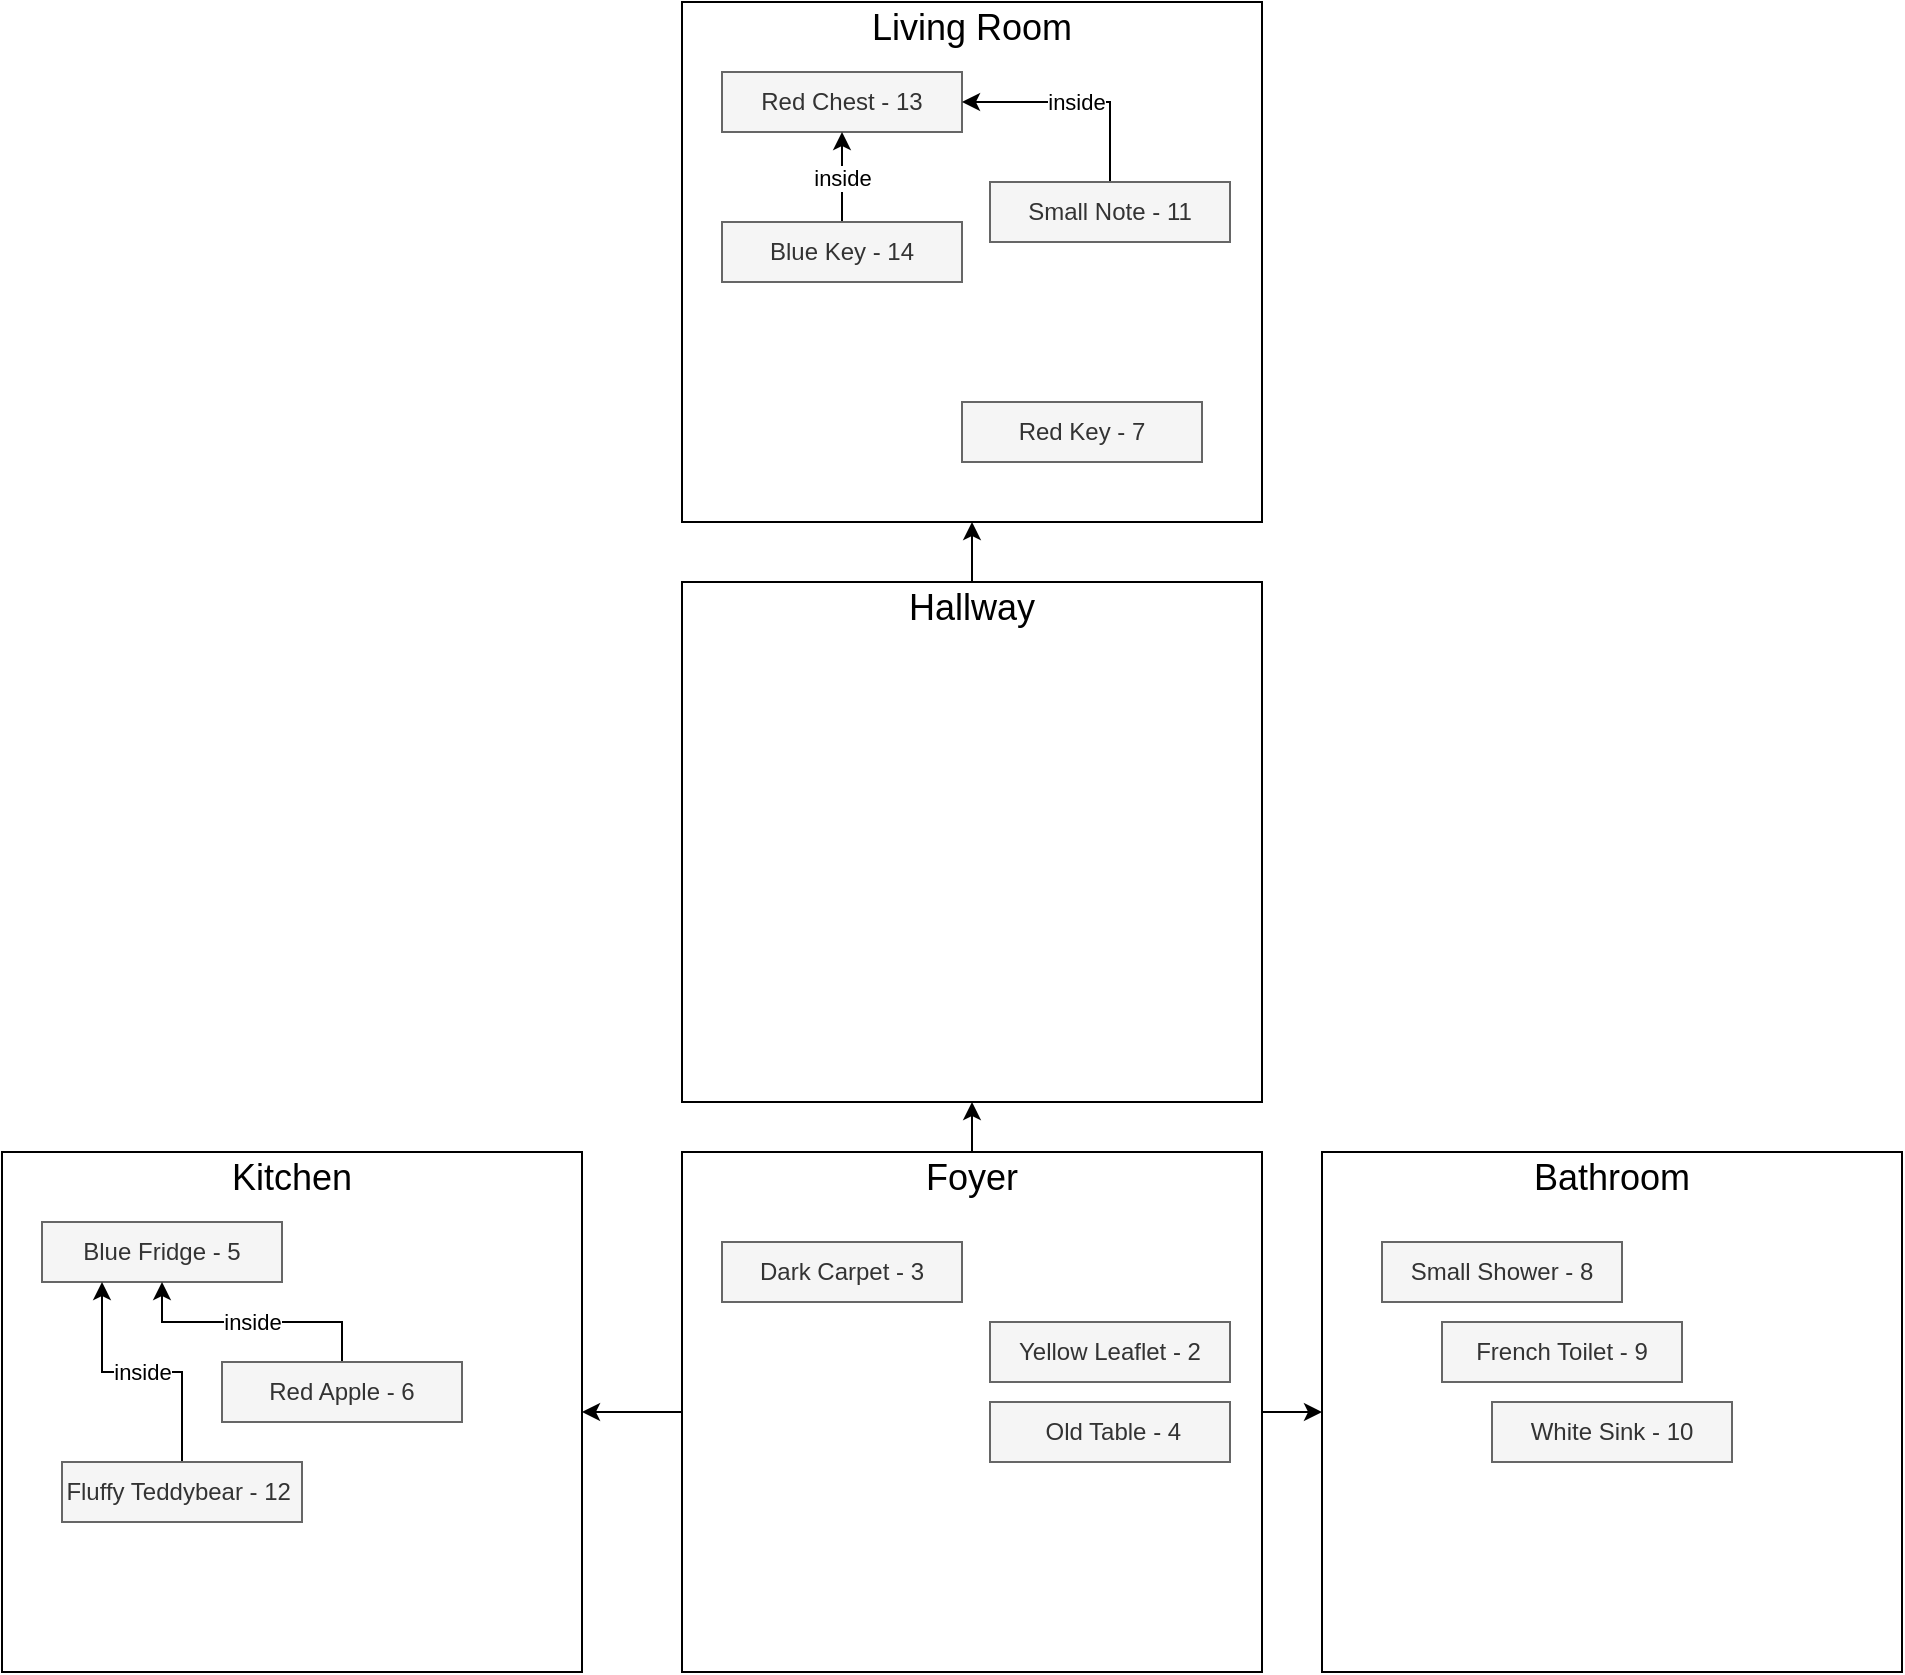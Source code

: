 <mxfile version="14.5.8" type="device"><diagram id="d_btbPUUZB23XFQRqwUS" name="Page-1"><mxGraphModel dx="2249" dy="1931" grid="1" gridSize="10" guides="1" tooltips="1" connect="1" arrows="1" fold="1" page="1" pageScale="1" pageWidth="827" pageHeight="1169" math="0" shadow="0"><root><mxCell id="0"/><mxCell id="1" parent="0"/><mxCell id="DiVjzWamhIBYLBtZLe9Y-27" style="edgeStyle=orthogonalEdgeStyle;rounded=0;orthogonalLoop=1;jettySize=auto;html=1;fontSize=18;" parent="1" source="DiVjzWamhIBYLBtZLe9Y-1" target="DiVjzWamhIBYLBtZLe9Y-16" edge="1"><mxGeometry relative="1" as="geometry"/></mxCell><mxCell id="DiVjzWamhIBYLBtZLe9Y-28" style="edgeStyle=orthogonalEdgeStyle;rounded=0;orthogonalLoop=1;jettySize=auto;html=1;fontSize=18;" parent="1" source="DiVjzWamhIBYLBtZLe9Y-1" target="DiVjzWamhIBYLBtZLe9Y-6" edge="1"><mxGeometry relative="1" as="geometry"/></mxCell><mxCell id="DiVjzWamhIBYLBtZLe9Y-29" style="edgeStyle=orthogonalEdgeStyle;rounded=0;orthogonalLoop=1;jettySize=auto;html=1;fontSize=18;" parent="1" source="DiVjzWamhIBYLBtZLe9Y-1" target="DiVjzWamhIBYLBtZLe9Y-11" edge="1"><mxGeometry relative="1" as="geometry"/></mxCell><mxCell id="DiVjzWamhIBYLBtZLe9Y-1" value="" style="rounded=0;whiteSpace=wrap;html=1;" parent="1" vertex="1"><mxGeometry x="260" y="325" width="290" height="260" as="geometry"/></mxCell><mxCell id="DiVjzWamhIBYLBtZLe9Y-2" value="&amp;nbsp;Old Table - 4" style="rounded=0;whiteSpace=wrap;html=1;fillColor=#f5f5f5;strokeColor=#666666;fontColor=#333333;" parent="1" vertex="1"><mxGeometry x="414" y="450" width="120" height="30" as="geometry"/></mxCell><mxCell id="DiVjzWamhIBYLBtZLe9Y-4" value="Foyer" style="text;html=1;strokeColor=none;fillColor=none;align=center;verticalAlign=middle;whiteSpace=wrap;rounded=0;fontSize=18;" parent="1" vertex="1"><mxGeometry x="260" y="325" width="290" height="25" as="geometry"/></mxCell><mxCell id="DiVjzWamhIBYLBtZLe9Y-5" value="Dark Carpet - 3" style="rounded=0;whiteSpace=wrap;html=1;fillColor=#f5f5f5;strokeColor=#666666;fontColor=#333333;" parent="1" vertex="1"><mxGeometry x="280" y="370" width="120" height="30" as="geometry"/></mxCell><mxCell id="DiVjzWamhIBYLBtZLe9Y-6" value="" style="rounded=0;whiteSpace=wrap;html=1;" parent="1" vertex="1"><mxGeometry x="-80" y="325" width="290" height="260" as="geometry"/></mxCell><mxCell id="DiVjzWamhIBYLBtZLe9Y-7" value="Blue Fridge - 5" style="rounded=0;whiteSpace=wrap;html=1;fillColor=#f5f5f5;strokeColor=#666666;fontColor=#333333;" parent="1" vertex="1"><mxGeometry x="-60" y="360" width="120" height="30" as="geometry"/></mxCell><mxCell id="DiVjzWamhIBYLBtZLe9Y-8" value="Kitchen" style="text;html=1;strokeColor=none;fillColor=none;align=center;verticalAlign=middle;whiteSpace=wrap;rounded=0;fontSize=18;" parent="1" vertex="1"><mxGeometry x="-80" y="325" width="290" height="25" as="geometry"/></mxCell><mxCell id="DiVjzWamhIBYLBtZLe9Y-10" value="Yellow Leaflet - 2" style="rounded=0;whiteSpace=wrap;html=1;fillColor=#f5f5f5;strokeColor=#666666;fontColor=#333333;" parent="1" vertex="1"><mxGeometry x="414" y="410" width="120" height="30" as="geometry"/></mxCell><mxCell id="DiVjzWamhIBYLBtZLe9Y-26" style="edgeStyle=orthogonalEdgeStyle;rounded=0;orthogonalLoop=1;jettySize=auto;html=1;fontSize=18;" parent="1" source="DiVjzWamhIBYLBtZLe9Y-11" target="DiVjzWamhIBYLBtZLe9Y-21" edge="1"><mxGeometry relative="1" as="geometry"/></mxCell><mxCell id="DiVjzWamhIBYLBtZLe9Y-11" value="" style="rounded=0;whiteSpace=wrap;html=1;" parent="1" vertex="1"><mxGeometry x="260" y="40" width="290" height="260" as="geometry"/></mxCell><mxCell id="DiVjzWamhIBYLBtZLe9Y-13" value="Hallway" style="text;html=1;strokeColor=none;fillColor=none;align=center;verticalAlign=middle;whiteSpace=wrap;rounded=0;fontSize=18;" parent="1" vertex="1"><mxGeometry x="260" y="40" width="290" height="25" as="geometry"/></mxCell><mxCell id="DiVjzWamhIBYLBtZLe9Y-16" value="" style="rounded=0;whiteSpace=wrap;html=1;" parent="1" vertex="1"><mxGeometry x="580" y="325" width="290" height="260" as="geometry"/></mxCell><mxCell id="DiVjzWamhIBYLBtZLe9Y-17" value="French Toilet - 9" style="rounded=0;whiteSpace=wrap;html=1;fillColor=#f5f5f5;strokeColor=#666666;fontColor=#333333;" parent="1" vertex="1"><mxGeometry x="640" y="410" width="120" height="30" as="geometry"/></mxCell><mxCell id="DiVjzWamhIBYLBtZLe9Y-18" value="Bathroom" style="text;html=1;strokeColor=none;fillColor=none;align=center;verticalAlign=middle;whiteSpace=wrap;rounded=0;fontSize=18;" parent="1" vertex="1"><mxGeometry x="580" y="325" width="290" height="25" as="geometry"/></mxCell><mxCell id="DiVjzWamhIBYLBtZLe9Y-19" value="White Sink - 10" style="rounded=0;whiteSpace=wrap;html=1;fillColor=#f5f5f5;strokeColor=#666666;fontColor=#333333;" parent="1" vertex="1"><mxGeometry x="665" y="450" width="120" height="30" as="geometry"/></mxCell><mxCell id="DiVjzWamhIBYLBtZLe9Y-20" value="Small Shower - 8" style="rounded=0;whiteSpace=wrap;html=1;fillColor=#f5f5f5;strokeColor=#666666;fontColor=#333333;" parent="1" vertex="1"><mxGeometry x="610" y="370" width="120" height="30" as="geometry"/></mxCell><mxCell id="DiVjzWamhIBYLBtZLe9Y-21" value="" style="rounded=0;whiteSpace=wrap;html=1;" parent="1" vertex="1"><mxGeometry x="260" y="-250" width="290" height="260" as="geometry"/></mxCell><mxCell id="DiVjzWamhIBYLBtZLe9Y-22" value="Red Chest - 13" style="rounded=0;whiteSpace=wrap;html=1;fillColor=#f5f5f5;strokeColor=#666666;fontColor=#333333;" parent="1" vertex="1"><mxGeometry x="280" y="-215" width="120" height="30" as="geometry"/></mxCell><mxCell id="DiVjzWamhIBYLBtZLe9Y-23" value="Living Room" style="text;html=1;strokeColor=none;fillColor=none;align=center;verticalAlign=middle;whiteSpace=wrap;rounded=0;fontSize=18;" parent="1" vertex="1"><mxGeometry x="260" y="-250" width="290" height="25" as="geometry"/></mxCell><mxCell id="2Ci9GlJRjzHJ_Y-V1ADv-1" value="inside" style="edgeStyle=orthogonalEdgeStyle;rounded=0;orthogonalLoop=1;jettySize=auto;html=1;entryX=0.5;entryY=1;entryDx=0;entryDy=0;labelBackgroundColor=#ffffff;" edge="1" parent="1" source="DiVjzWamhIBYLBtZLe9Y-24" target="DiVjzWamhIBYLBtZLe9Y-22"><mxGeometry relative="1" as="geometry"/></mxCell><mxCell id="DiVjzWamhIBYLBtZLe9Y-24" value="Blue Key - 14" style="rounded=0;whiteSpace=wrap;html=1;fillColor=#f5f5f5;strokeColor=#666666;fontColor=#333333;" parent="1" vertex="1"><mxGeometry x="280" y="-140" width="120" height="30" as="geometry"/></mxCell><mxCell id="2Ci9GlJRjzHJ_Y-V1ADv-3" value="inside" style="edgeStyle=orthogonalEdgeStyle;rounded=0;orthogonalLoop=1;jettySize=auto;html=1;entryX=1;entryY=0.5;entryDx=0;entryDy=0;labelBackgroundColor=#ffffff;exitX=0.5;exitY=0;exitDx=0;exitDy=0;" edge="1" parent="1" source="2Ci9GlJRjzHJ_Y-V1ADv-2" target="DiVjzWamhIBYLBtZLe9Y-22"><mxGeometry relative="1" as="geometry"/></mxCell><mxCell id="2Ci9GlJRjzHJ_Y-V1ADv-2" value="Small Note - 11" style="rounded=0;whiteSpace=wrap;html=1;fillColor=#f5f5f5;strokeColor=#666666;fontColor=#333333;" vertex="1" parent="1"><mxGeometry x="414" y="-160" width="120" height="30" as="geometry"/></mxCell><mxCell id="2Ci9GlJRjzHJ_Y-V1ADv-4" value="Red Key - 7" style="rounded=0;whiteSpace=wrap;html=1;fillColor=#f5f5f5;strokeColor=#666666;fontColor=#333333;" vertex="1" parent="1"><mxGeometry x="400" y="-50" width="120" height="30" as="geometry"/></mxCell><mxCell id="2Ci9GlJRjzHJ_Y-V1ADv-7" value="inside" style="edgeStyle=orthogonalEdgeStyle;rounded=0;orthogonalLoop=1;jettySize=auto;html=1;labelBackgroundColor=#ffffff;" edge="1" parent="1" source="2Ci9GlJRjzHJ_Y-V1ADv-5" target="DiVjzWamhIBYLBtZLe9Y-7"><mxGeometry relative="1" as="geometry"/></mxCell><mxCell id="2Ci9GlJRjzHJ_Y-V1ADv-5" value="Red Apple - 6" style="rounded=0;whiteSpace=wrap;html=1;fillColor=#f5f5f5;strokeColor=#666666;fontColor=#333333;" vertex="1" parent="1"><mxGeometry x="30" y="430" width="120" height="30" as="geometry"/></mxCell><mxCell id="2Ci9GlJRjzHJ_Y-V1ADv-8" value="inside" style="edgeStyle=orthogonalEdgeStyle;rounded=0;orthogonalLoop=1;jettySize=auto;html=1;entryX=0.25;entryY=1;entryDx=0;entryDy=0;labelBackgroundColor=#ffffff;" edge="1" parent="1" source="2Ci9GlJRjzHJ_Y-V1ADv-6" target="DiVjzWamhIBYLBtZLe9Y-7"><mxGeometry relative="1" as="geometry"/></mxCell><mxCell id="2Ci9GlJRjzHJ_Y-V1ADv-6" value="Fluffy Teddybear - 12&amp;nbsp;" style="rounded=0;whiteSpace=wrap;html=1;fillColor=#f5f5f5;strokeColor=#666666;fontColor=#333333;" vertex="1" parent="1"><mxGeometry x="-50" y="480" width="120" height="30" as="geometry"/></mxCell></root></mxGraphModel></diagram></mxfile>